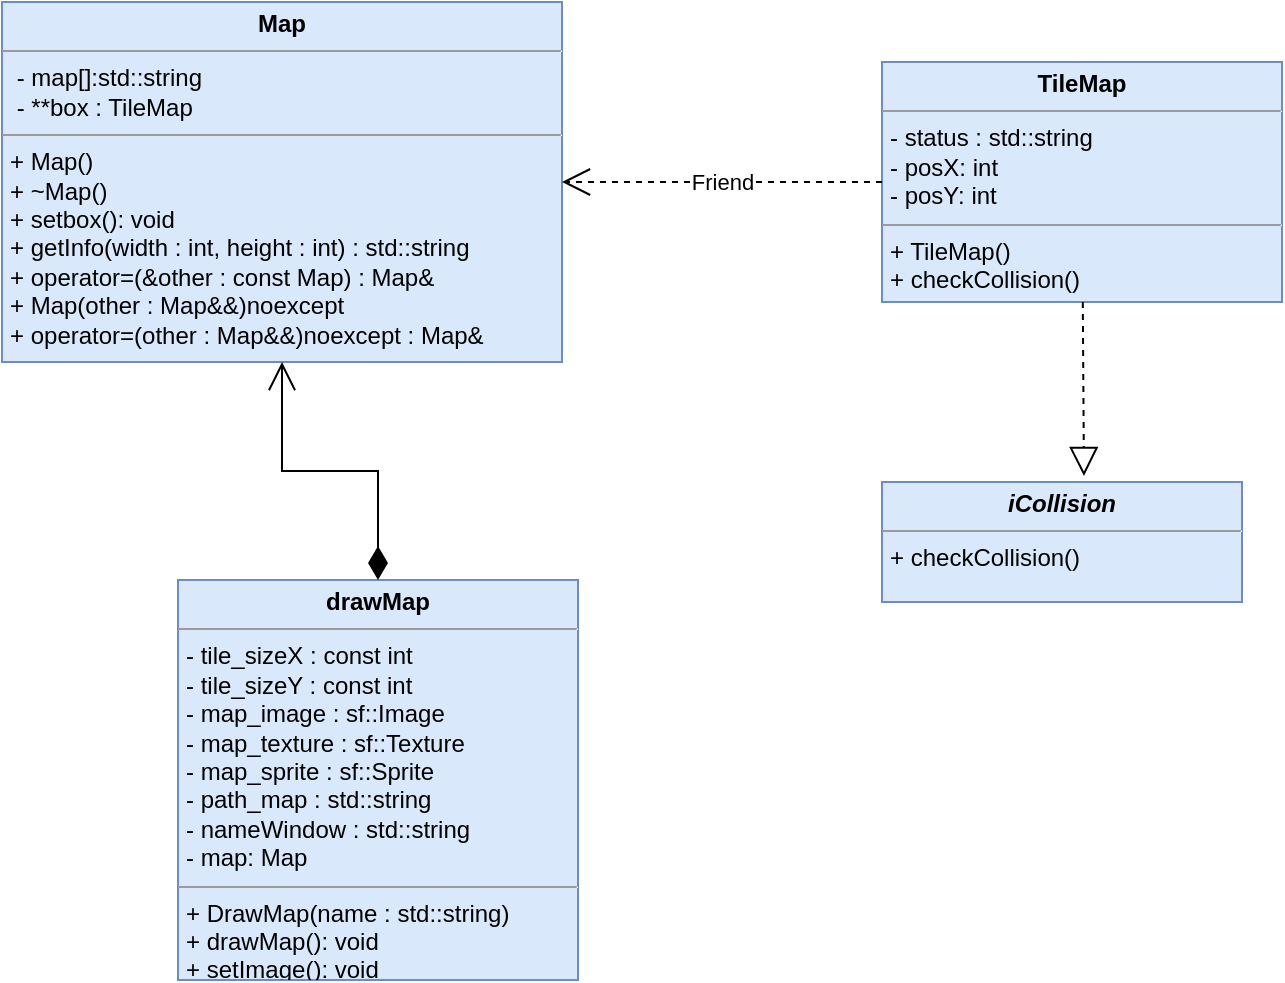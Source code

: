 <mxfile version="15.4.0" type="github">
  <diagram name="Page-1" id="e7e014a7-5840-1c2e-5031-d8a46d1fe8dd">
    <mxGraphModel dx="1381" dy="795" grid="0" gridSize="10" guides="1" tooltips="1" connect="1" arrows="1" fold="1" page="1" pageScale="1" pageWidth="1169" pageHeight="827" background="none" math="0" shadow="0">
      <root>
        <mxCell id="0" />
        <mxCell id="1" parent="0" />
        <mxCell id="QIoBPBcvdL_Y5jLuDFpD-41" value="&lt;p style=&quot;margin: 0px ; margin-top: 4px ; text-align: center&quot;&gt;&lt;b&gt;Map&lt;/b&gt;&lt;/p&gt;&lt;hr size=&quot;1&quot;&gt;&lt;p style=&quot;margin: 0px ; margin-left: 4px&quot;&gt;&lt;span&gt;&amp;nbsp;- map[]:std::string&lt;/span&gt;&lt;/p&gt;&lt;p style=&quot;margin: 0px ; margin-left: 4px&quot;&gt;&lt;span&gt;&amp;nbsp;- **box : TileMap&lt;/span&gt;&lt;br&gt;&lt;/p&gt;&lt;hr size=&quot;1&quot;&gt;&lt;p style=&quot;margin: 0px ; margin-left: 4px&quot;&gt;+ Map()&lt;/p&gt;&lt;p style=&quot;margin: 0px ; margin-left: 4px&quot;&gt;+ ~Map()&lt;/p&gt;&lt;p style=&quot;margin: 0px ; margin-left: 4px&quot;&gt;+ setbox(): void&lt;/p&gt;&lt;p style=&quot;margin: 0px ; margin-left: 4px&quot;&gt;+ getInfo(width : int, height : int) : std::string&lt;/p&gt;&lt;p style=&quot;margin: 0px ; margin-left: 4px&quot;&gt;+ operator=(&amp;amp;other : const Map) : Map&amp;amp;&lt;/p&gt;&lt;p style=&quot;margin: 0px ; margin-left: 4px&quot;&gt;+ Map(other : Map&amp;amp;&amp;amp;)noexcept&lt;/p&gt;&lt;p style=&quot;margin: 0px ; margin-left: 4px&quot;&gt;+ operator=(other : Map&amp;amp;&amp;amp;)noexcept : Map&amp;amp;&lt;/p&gt;" style="verticalAlign=top;align=left;overflow=fill;fontSize=12;fontFamily=Helvetica;html=1;fillColor=#dae8fc;strokeColor=#6c8ebf;" parent="1" vertex="1">
          <mxGeometry x="80" y="40" width="280" height="180" as="geometry" />
        </mxCell>
        <mxCell id="QIoBPBcvdL_Y5jLuDFpD-46" value="&lt;p style=&quot;margin: 0px ; margin-top: 4px ; text-align: center&quot;&gt;&lt;b&gt;&lt;i&gt;iCollision&lt;/i&gt;&lt;/b&gt;&lt;/p&gt;&lt;hr size=&quot;1&quot;&gt;&lt;p style=&quot;margin: 0px ; margin-left: 4px&quot;&gt;+ checkCollision()&lt;/p&gt;" style="verticalAlign=top;align=left;overflow=fill;fontSize=12;fontFamily=Helvetica;html=1;fillColor=#dae8fc;strokeColor=#6c8ebf;" parent="1" vertex="1">
          <mxGeometry x="520" y="280" width="180" height="60" as="geometry" />
        </mxCell>
        <mxCell id="QIoBPBcvdL_Y5jLuDFpD-47" value="&lt;p style=&quot;margin: 0px ; margin-top: 4px ; text-align: center&quot;&gt;&lt;b&gt;drawMap&lt;/b&gt;&lt;/p&gt;&lt;hr size=&quot;1&quot;&gt;&lt;p style=&quot;margin: 0px ; margin-left: 4px&quot;&gt;- tile_sizeX : const int&lt;/p&gt;&lt;p style=&quot;margin: 0px ; margin-left: 4px&quot;&gt;- tile_sizeY : const int&lt;/p&gt;&lt;p style=&quot;margin: 0px ; margin-left: 4px&quot;&gt;- map_image : sf::Image&lt;/p&gt;&lt;p style=&quot;margin: 0px ; margin-left: 4px&quot;&gt;&lt;span&gt;- map_texture : sf::Texture&lt;/span&gt;&lt;/p&gt;&lt;p style=&quot;margin: 0px ; margin-left: 4px&quot;&gt;- map_sprite : sf::Sprite&lt;/p&gt;&lt;p style=&quot;margin: 0px ; margin-left: 4px&quot;&gt;- path_map : std::string&lt;/p&gt;&lt;p style=&quot;margin: 0px ; margin-left: 4px&quot;&gt;- nameWindow : std::string&lt;/p&gt;&lt;p style=&quot;margin: 0px ; margin-left: 4px&quot;&gt;- map: Map&lt;/p&gt;&lt;hr size=&quot;1&quot;&gt;&lt;p style=&quot;margin: 0px ; margin-left: 4px&quot;&gt;+ DrawMap(name : std::string)&lt;/p&gt;&lt;p style=&quot;margin: 0px ; margin-left: 4px&quot;&gt;+ drawMap(): void&lt;/p&gt;&lt;p style=&quot;margin: 0px ; margin-left: 4px&quot;&gt;+ setImage(): void&lt;/p&gt;" style="verticalAlign=top;align=left;overflow=fill;fontSize=12;fontFamily=Helvetica;html=1;fillColor=#dae8fc;strokeColor=#6c8ebf;" parent="1" vertex="1">
          <mxGeometry x="168" y="329" width="200" height="200" as="geometry" />
        </mxCell>
        <mxCell id="QIoBPBcvdL_Y5jLuDFpD-48" value="&lt;p style=&quot;margin: 0px ; margin-top: 4px ; text-align: center&quot;&gt;&lt;b&gt;TileMap&lt;/b&gt;&lt;/p&gt;&lt;hr size=&quot;1&quot;&gt;&lt;p style=&quot;margin: 0px ; margin-left: 4px&quot;&gt;- status : std::string&lt;/p&gt;&lt;p style=&quot;margin: 0px ; margin-left: 4px&quot;&gt;- posX: int&lt;/p&gt;&lt;p style=&quot;margin: 0px ; margin-left: 4px&quot;&gt;- posY: int&lt;/p&gt;&lt;hr size=&quot;1&quot;&gt;&lt;p style=&quot;margin: 0px ; margin-left: 4px&quot;&gt;+ TileMap()&lt;/p&gt;&lt;p style=&quot;margin: 0px ; margin-left: 4px&quot;&gt;+ checkCollision()&lt;/p&gt;" style="verticalAlign=top;align=left;overflow=fill;fontSize=12;fontFamily=Helvetica;html=1;fillColor=#dae8fc;strokeColor=#6c8ebf;" parent="1" vertex="1">
          <mxGeometry x="520" y="70" width="200" height="120" as="geometry" />
        </mxCell>
        <mxCell id="OtJ7xgt6ZEX9ZTlc-JzT-1" value="" style="endArrow=block;dashed=1;endFill=0;endSize=12;html=1;entryX=0.561;entryY=-0.05;entryDx=0;entryDy=0;entryPerimeter=0;" parent="1" source="QIoBPBcvdL_Y5jLuDFpD-48" target="QIoBPBcvdL_Y5jLuDFpD-46" edge="1">
          <mxGeometry width="160" relative="1" as="geometry">
            <mxPoint x="570" y="190" as="sourcePoint" />
            <mxPoint x="730" y="190" as="targetPoint" />
          </mxGeometry>
        </mxCell>
        <mxCell id="A_bceVeznXXNg96RHq3u-1" value="Friend&lt;br&gt;" style="endArrow=open;endSize=12;dashed=1;html=1;entryX=1;entryY=0.5;entryDx=0;entryDy=0;" parent="1" source="QIoBPBcvdL_Y5jLuDFpD-48" target="QIoBPBcvdL_Y5jLuDFpD-41" edge="1">
          <mxGeometry x="-0.001" width="160" relative="1" as="geometry">
            <mxPoint x="370" y="180" as="sourcePoint" />
            <mxPoint x="530" y="180" as="targetPoint" />
            <Array as="points" />
            <mxPoint as="offset" />
          </mxGeometry>
        </mxCell>
        <mxCell id="78yKfWNRk974k4OTeHYV-1" value="&lt;br&gt;" style="endArrow=open;html=1;endSize=12;startArrow=diamondThin;startSize=14;startFill=1;edgeStyle=orthogonalEdgeStyle;align=left;verticalAlign=bottom;rounded=0;" edge="1" parent="1" source="QIoBPBcvdL_Y5jLuDFpD-47" target="QIoBPBcvdL_Y5jLuDFpD-41">
          <mxGeometry relative="1" as="geometry">
            <mxPoint x="325" y="367" as="sourcePoint" />
            <mxPoint x="626" y="500" as="targetPoint" />
            <mxPoint x="1" as="offset" />
          </mxGeometry>
        </mxCell>
      </root>
    </mxGraphModel>
  </diagram>
</mxfile>
